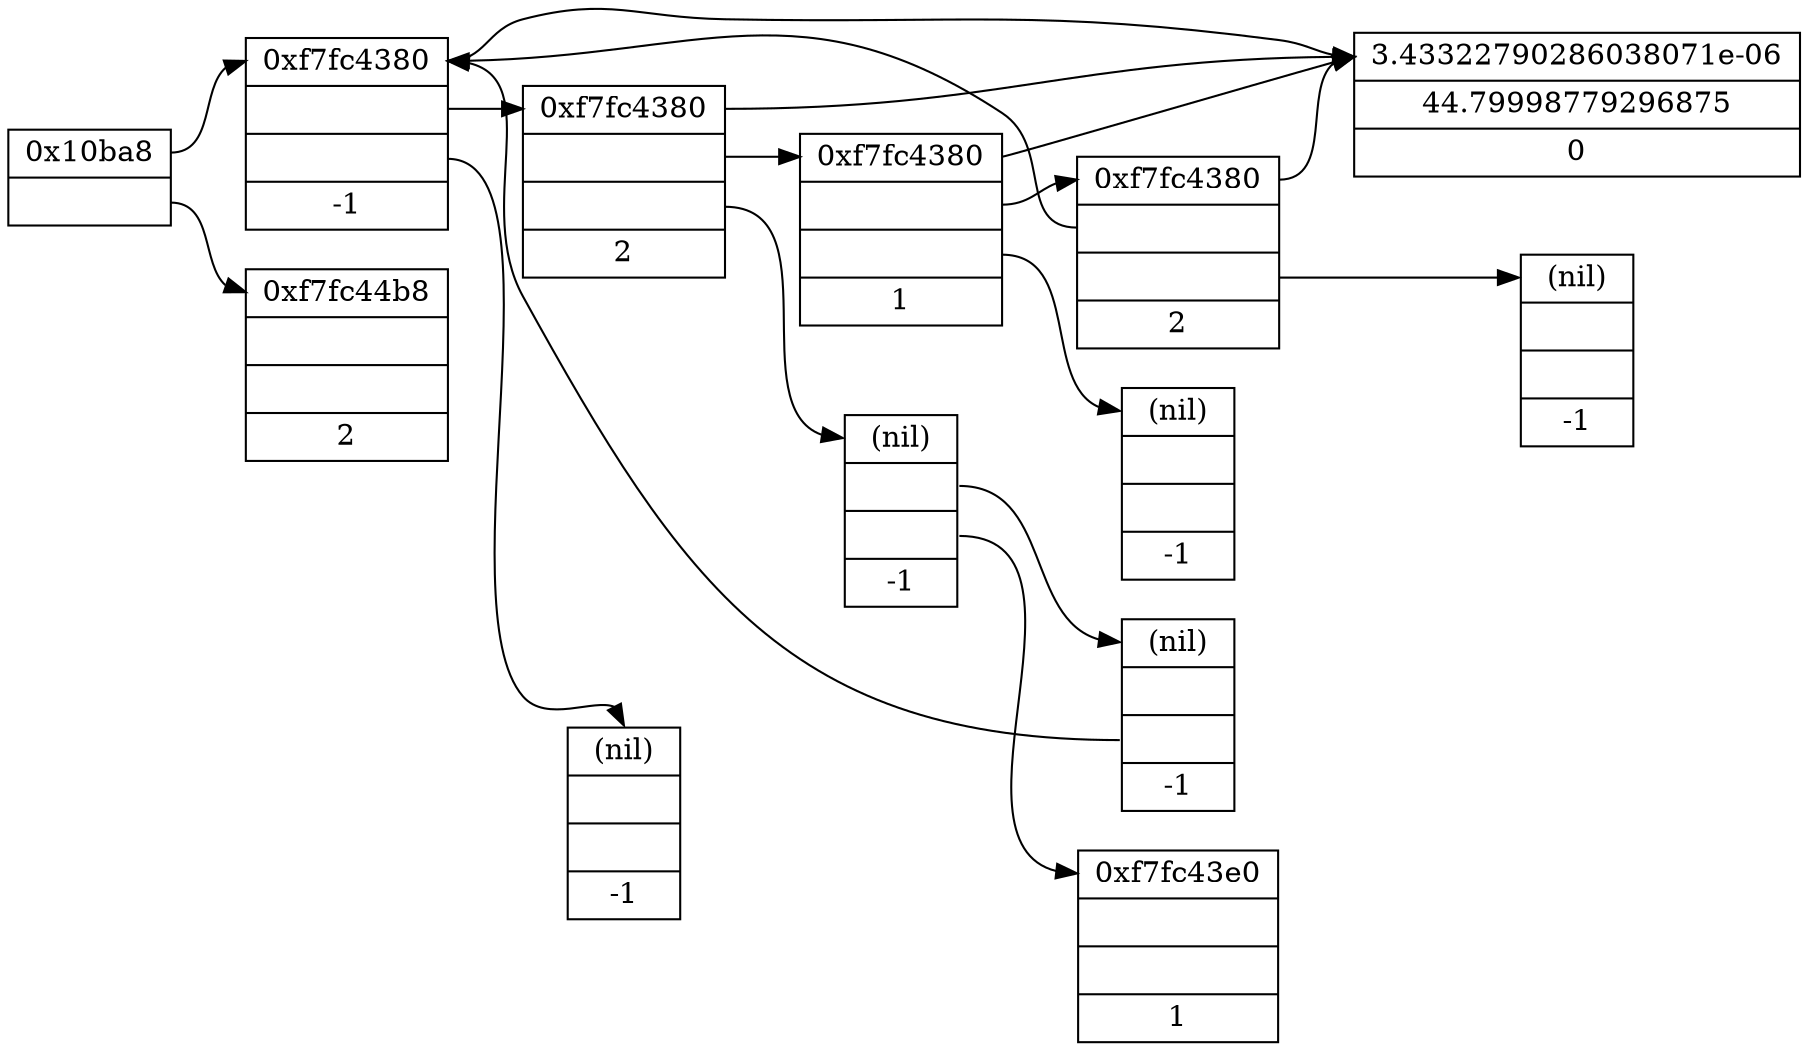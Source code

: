 digraph g {
  graph [
    rankdir = "LR"  # 从左到右, 还可选TB/LR/BT/RL
  ];
  edge [ ];
  # 魔法在这里:
  # <f0>表示一个标记, 后面通过 "node0":f0来引用
  # label中的"|"在shape为record时, 表示一层
  "node0" [
    label = "<f0> 0x10ba8| <f1>"
    shape = "record"
  ];
  "node1" [
    label = "<f0> 0xf7fc4380| <f1> | <f2> |-1"
    shape = "record"
  ];
  "node2" [
    label = "<f0> 0xf7fc44b8| | |2"
    shape = "record"
  ];
  "node3" [
    label = "<f0> 3.43322790286038071e-06|44.79998779296875|0"
    shape = "record"
  ];
  "node4" [
    label = "<f0> 0xf7fc4380| <f1> | <f2> |2"
    shape = "record"
  ];
  "node5" [
    label = "<f0> (nil)| | |-1"
    shape = "record"
  ];
  "node6" [
    label = "<f0> 0xf7fc4380| <f1> | <f2> |1"
    shape = "record"
  ];
  "node7" [
    label = "<f0> 0xf7fc4380| <f1> | <f2> |2"
    shape = "record"
  ];
  "node8" [
    label = "<f0> (nil)| | |-1"
    shape = "record"
  ];
  "node9" [
    label = "<f0> (nil)| | |-1"
    shape = "record"
  ];
  "node10" [
    label = "<f0> (nil)| <f1> | <f2> |-1"
    shape = "record"
  ];
  "node11" [
    label = "<f0> (nil)| <f1> | <f2> |-1"
    shape = "record"
  ];
  "node12" [
    label = "<f0> 0xf7fc43e0| | |1"
    shape = "record"
  ];
  "node0":f0 -> "node1":f0 [
    id = 0
  ];
  "node0":f1 -> "node2":f0 [
    id = 1
  ];
  "node1":f0 -> "node3":f0 [
    id = 2
  ];
  "node1":f1 -> "node4":f0 [
    id = 3
  ];
  "node1":f2 -> "node5":f0 [
    id = 4
  ];
  "node4":f0 -> "node3":f0 [
    id = 5
  ];
  "node4":f1 -> "node6":f0 [
    id = 6
  ];
  "node4":f2 -> "node10":f0 [
    id = 7
  ];
  "node6":f0 -> "node3":f0 [
    id = 8
  ];
  "node6":f1 -> "node7":f0 [
    id = 9
  ];
  "node6":f2 -> "node9":f0 [
    id = 10
  ];
  "node7":f0 -> "node3":f0 [
    id = 11
  ];
  "node7":f1 -> "node1":f0 [
    id = 12
  ];
  "node7":f2 -> "node8":f0 [
    id = 13
  ];
  "node10":f1 -> "node11":f0 [
    id = 14
  ];
  "node10":f2 -> "node12":f0 [
    id = 15
  ];
  "node11":f2 -> "node1":f0 [
    id = 16
  ];
}
